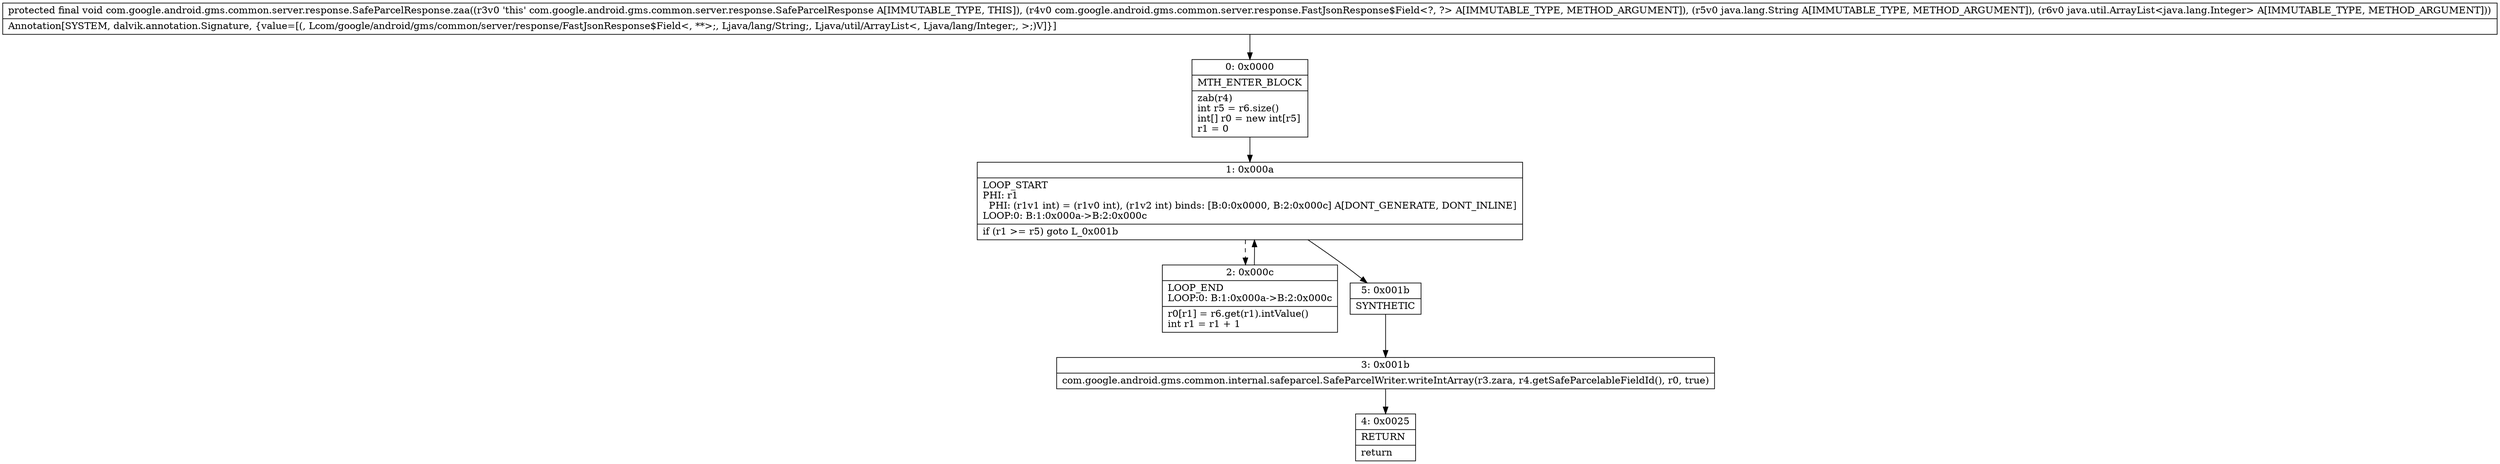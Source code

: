 digraph "CFG forcom.google.android.gms.common.server.response.SafeParcelResponse.zaa(Lcom\/google\/android\/gms\/common\/server\/response\/FastJsonResponse$Field;Ljava\/lang\/String;Ljava\/util\/ArrayList;)V" {
Node_0 [shape=record,label="{0\:\ 0x0000|MTH_ENTER_BLOCK\l|zab(r4)\lint r5 = r6.size()\lint[] r0 = new int[r5]\lr1 = 0\l}"];
Node_1 [shape=record,label="{1\:\ 0x000a|LOOP_START\lPHI: r1 \l  PHI: (r1v1 int) = (r1v0 int), (r1v2 int) binds: [B:0:0x0000, B:2:0x000c] A[DONT_GENERATE, DONT_INLINE]\lLOOP:0: B:1:0x000a\-\>B:2:0x000c\l|if (r1 \>= r5) goto L_0x001b\l}"];
Node_2 [shape=record,label="{2\:\ 0x000c|LOOP_END\lLOOP:0: B:1:0x000a\-\>B:2:0x000c\l|r0[r1] = r6.get(r1).intValue()\lint r1 = r1 + 1\l}"];
Node_3 [shape=record,label="{3\:\ 0x001b|com.google.android.gms.common.internal.safeparcel.SafeParcelWriter.writeIntArray(r3.zara, r4.getSafeParcelableFieldId(), r0, true)\l}"];
Node_4 [shape=record,label="{4\:\ 0x0025|RETURN\l|return\l}"];
Node_5 [shape=record,label="{5\:\ 0x001b|SYNTHETIC\l}"];
MethodNode[shape=record,label="{protected final void com.google.android.gms.common.server.response.SafeParcelResponse.zaa((r3v0 'this' com.google.android.gms.common.server.response.SafeParcelResponse A[IMMUTABLE_TYPE, THIS]), (r4v0 com.google.android.gms.common.server.response.FastJsonResponse$Field\<?, ?\> A[IMMUTABLE_TYPE, METHOD_ARGUMENT]), (r5v0 java.lang.String A[IMMUTABLE_TYPE, METHOD_ARGUMENT]), (r6v0 java.util.ArrayList\<java.lang.Integer\> A[IMMUTABLE_TYPE, METHOD_ARGUMENT]))  | Annotation[SYSTEM, dalvik.annotation.Signature, \{value=[(, Lcom\/google\/android\/gms\/common\/server\/response\/FastJsonResponse$Field\<, **\>;, Ljava\/lang\/String;, Ljava\/util\/ArrayList\<, Ljava\/lang\/Integer;, \>;)V]\}]\l}"];
MethodNode -> Node_0;
Node_0 -> Node_1;
Node_1 -> Node_2[style=dashed];
Node_1 -> Node_5;
Node_2 -> Node_1;
Node_3 -> Node_4;
Node_5 -> Node_3;
}

